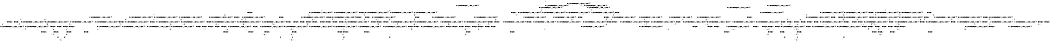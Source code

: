 digraph BCG {
size = "7, 10.5";
center = TRUE;
node [shape = circle];
0 [peripheries = 2];
0 -> 1 [label = "EX !0 !ATOMIC_EXCH_BRANCH (1, +1, TRUE, +0, 2, TRUE) !{0}"];
0 -> 2 [label = "EX !2 !ATOMIC_EXCH_BRANCH (1, +0, FALSE, +0, 1, TRUE) !{0}"];
0 -> 3 [label = "EX !1 !ATOMIC_EXCH_BRANCH (1, +1, TRUE, +0, 2, TRUE) !{0}"];
0 -> 4 [label = "EX !0 !ATOMIC_EXCH_BRANCH (1, +1, TRUE, +0, 2, TRUE) !{0}"];
1 -> 5 [label = "EX !2 !ATOMIC_EXCH_BRANCH (1, +0, FALSE, +0, 1, FALSE) !{0}"];
1 -> 6 [label = "EX !1 !ATOMIC_EXCH_BRANCH (1, +1, TRUE, +0, 2, FALSE) !{0}"];
1 -> 7 [label = "TERMINATE !0"];
2 -> 2 [label = "EX !2 !ATOMIC_EXCH_BRANCH (1, +0, FALSE, +0, 1, TRUE) !{0}"];
2 -> 8 [label = "EX !0 !ATOMIC_EXCH_BRANCH (1, +1, TRUE, +0, 2, TRUE) !{0}"];
2 -> 9 [label = "EX !1 !ATOMIC_EXCH_BRANCH (1, +1, TRUE, +0, 2, TRUE) !{0}"];
2 -> 10 [label = "EX !0 !ATOMIC_EXCH_BRANCH (1, +1, TRUE, +0, 2, TRUE) !{0}"];
3 -> 6 [label = "EX !0 !ATOMIC_EXCH_BRANCH (1, +1, TRUE, +0, 2, FALSE) !{0}"];
3 -> 11 [label = "EX !2 !ATOMIC_EXCH_BRANCH (1, +0, FALSE, +0, 1, FALSE) !{0}"];
3 -> 12 [label = "TERMINATE !1"];
3 -> 13 [label = "EX !0 !ATOMIC_EXCH_BRANCH (1, +1, TRUE, +0, 2, FALSE) !{0}"];
4 -> 14 [label = "EX !2 !ATOMIC_EXCH_BRANCH (1, +0, FALSE, +0, 1, FALSE) !{0}"];
4 -> 13 [label = "EX !1 !ATOMIC_EXCH_BRANCH (1, +1, TRUE, +0, 2, FALSE) !{0}"];
4 -> 15 [label = "TERMINATE !0"];
5 -> 16 [label = "EX !1 !ATOMIC_EXCH_BRANCH (1, +1, TRUE, +0, 2, FALSE) !{0}"];
5 -> 17 [label = "TERMINATE !0"];
5 -> 18 [label = "TERMINATE !2"];
6 -> 19 [label = "EX !2 !ATOMIC_EXCH_BRANCH (1, +0, FALSE, +0, 1, FALSE) !{0}"];
6 -> 20 [label = "TERMINATE !0"];
6 -> 21 [label = "TERMINATE !1"];
7 -> 22 [label = "EX !2 !ATOMIC_EXCH_BRANCH (1, +0, FALSE, +0, 1, FALSE) !{1}"];
7 -> 23 [label = "EX !1 !ATOMIC_EXCH_BRANCH (1, +1, TRUE, +0, 2, FALSE) !{1}"];
7 -> 24 [label = "EX !1 !ATOMIC_EXCH_BRANCH (1, +1, TRUE, +0, 2, FALSE) !{1}"];
8 -> 5 [label = "EX !2 !ATOMIC_EXCH_BRANCH (1, +0, FALSE, +0, 1, FALSE) !{0}"];
8 -> 25 [label = "EX !1 !ATOMIC_EXCH_BRANCH (1, +1, TRUE, +0, 2, FALSE) !{0}"];
8 -> 26 [label = "TERMINATE !0"];
9 -> 11 [label = "EX !2 !ATOMIC_EXCH_BRANCH (1, +0, FALSE, +0, 1, FALSE) !{0}"];
9 -> 25 [label = "EX !0 !ATOMIC_EXCH_BRANCH (1, +1, TRUE, +0, 2, FALSE) !{0}"];
9 -> 27 [label = "TERMINATE !1"];
9 -> 28 [label = "EX !0 !ATOMIC_EXCH_BRANCH (1, +1, TRUE, +0, 2, FALSE) !{0}"];
10 -> 14 [label = "EX !2 !ATOMIC_EXCH_BRANCH (1, +0, FALSE, +0, 1, FALSE) !{0}"];
10 -> 28 [label = "EX !1 !ATOMIC_EXCH_BRANCH (1, +1, TRUE, +0, 2, FALSE) !{0}"];
10 -> 29 [label = "TERMINATE !0"];
11 -> 16 [label = "EX !0 !ATOMIC_EXCH_BRANCH (1, +1, TRUE, +0, 2, FALSE) !{0}"];
11 -> 30 [label = "TERMINATE !2"];
11 -> 31 [label = "TERMINATE !1"];
11 -> 32 [label = "EX !0 !ATOMIC_EXCH_BRANCH (1, +1, TRUE, +0, 2, FALSE) !{0}"];
12 -> 33 [label = "EX !0 !ATOMIC_EXCH_BRANCH (1, +1, TRUE, +0, 2, FALSE) !{0}"];
12 -> 34 [label = "EX !2 !ATOMIC_EXCH_BRANCH (1, +0, FALSE, +0, 1, FALSE) !{0}"];
12 -> 35 [label = "EX !0 !ATOMIC_EXCH_BRANCH (1, +1, TRUE, +0, 2, FALSE) !{0}"];
13 -> 36 [label = "EX !2 !ATOMIC_EXCH_BRANCH (1, +0, FALSE, +0, 1, FALSE) !{0}"];
13 -> 37 [label = "TERMINATE !0"];
13 -> 38 [label = "TERMINATE !1"];
14 -> 32 [label = "EX !1 !ATOMIC_EXCH_BRANCH (1, +1, TRUE, +0, 2, FALSE) !{0}"];
14 -> 39 [label = "TERMINATE !0"];
14 -> 40 [label = "TERMINATE !2"];
15 -> 41 [label = "EX !2 !ATOMIC_EXCH_BRANCH (1, +0, FALSE, +0, 1, FALSE) !{1}"];
15 -> 42 [label = "EX !1 !ATOMIC_EXCH_BRANCH (1, +1, TRUE, +0, 2, FALSE) !{1}"];
16 -> 43 [label = "TERMINATE !0"];
16 -> 44 [label = "TERMINATE !2"];
16 -> 45 [label = "TERMINATE !1"];
17 -> 46 [label = "EX !1 !ATOMIC_EXCH_BRANCH (1, +1, TRUE, +0, 2, FALSE) !{1}"];
17 -> 47 [label = "TERMINATE !2"];
17 -> 48 [label = "EX !1 !ATOMIC_EXCH_BRANCH (1, +1, TRUE, +0, 2, FALSE) !{1}"];
18 -> 49 [label = "EX !1 !ATOMIC_EXCH_BRANCH (1, +1, TRUE, +0, 2, FALSE) !{0}"];
18 -> 50 [label = "TERMINATE !0"];
19 -> 43 [label = "TERMINATE !0"];
19 -> 44 [label = "TERMINATE !2"];
19 -> 45 [label = "TERMINATE !1"];
20 -> 51 [label = "EX !2 !ATOMIC_EXCH_BRANCH (1, +0, FALSE, +0, 1, FALSE) !{1}"];
20 -> 52 [label = "TERMINATE !1"];
21 -> 53 [label = "EX !2 !ATOMIC_EXCH_BRANCH (1, +0, FALSE, +0, 1, FALSE) !{0}"];
21 -> 54 [label = "TERMINATE !0"];
22 -> 46 [label = "EX !1 !ATOMIC_EXCH_BRANCH (1, +1, TRUE, +0, 2, FALSE) !{1}"];
22 -> 47 [label = "TERMINATE !2"];
22 -> 48 [label = "EX !1 !ATOMIC_EXCH_BRANCH (1, +1, TRUE, +0, 2, FALSE) !{1}"];
23 -> 51 [label = "EX !2 !ATOMIC_EXCH_BRANCH (1, +0, FALSE, +0, 1, FALSE) !{1}"];
23 -> 52 [label = "TERMINATE !1"];
24 -> 55 [label = "EX !2 !ATOMIC_EXCH_BRANCH (1, +0, FALSE, +0, 1, FALSE) !{1}"];
24 -> 56 [label = "TERMINATE !1"];
25 -> 19 [label = "EX !2 !ATOMIC_EXCH_BRANCH (1, +0, FALSE, +0, 1, FALSE) !{0}"];
25 -> 57 [label = "TERMINATE !0"];
25 -> 58 [label = "TERMINATE !1"];
26 -> 22 [label = "EX !2 !ATOMIC_EXCH_BRANCH (1, +0, FALSE, +0, 1, FALSE) !{1}"];
26 -> 59 [label = "EX !1 !ATOMIC_EXCH_BRANCH (1, +1, TRUE, +0, 2, FALSE) !{1}"];
26 -> 60 [label = "EX !1 !ATOMIC_EXCH_BRANCH (1, +1, TRUE, +0, 2, FALSE) !{1}"];
27 -> 34 [label = "EX !2 !ATOMIC_EXCH_BRANCH (1, +0, FALSE, +0, 1, FALSE) !{0}"];
27 -> 61 [label = "EX !0 !ATOMIC_EXCH_BRANCH (1, +1, TRUE, +0, 2, FALSE) !{0}"];
27 -> 62 [label = "EX !0 !ATOMIC_EXCH_BRANCH (1, +1, TRUE, +0, 2, FALSE) !{0}"];
28 -> 36 [label = "EX !2 !ATOMIC_EXCH_BRANCH (1, +0, FALSE, +0, 1, FALSE) !{0}"];
28 -> 63 [label = "TERMINATE !0"];
28 -> 64 [label = "TERMINATE !1"];
29 -> 41 [label = "EX !2 !ATOMIC_EXCH_BRANCH (1, +0, FALSE, +0, 1, FALSE) !{1}"];
29 -> 65 [label = "EX !1 !ATOMIC_EXCH_BRANCH (1, +1, TRUE, +0, 2, FALSE) !{1}"];
30 -> 49 [label = "EX !0 !ATOMIC_EXCH_BRANCH (1, +1, TRUE, +0, 2, FALSE) !{0}"];
30 -> 66 [label = "TERMINATE !1"];
30 -> 67 [label = "EX !0 !ATOMIC_EXCH_BRANCH (1, +1, TRUE, +0, 2, FALSE) !{0}"];
31 -> 68 [label = "EX !0 !ATOMIC_EXCH_BRANCH (1, +1, TRUE, +0, 2, FALSE) !{0}"];
31 -> 66 [label = "TERMINATE !2"];
31 -> 69 [label = "EX !0 !ATOMIC_EXCH_BRANCH (1, +1, TRUE, +0, 2, FALSE) !{0}"];
32 -> 70 [label = "TERMINATE !0"];
32 -> 71 [label = "TERMINATE !2"];
32 -> 72 [label = "TERMINATE !1"];
33 -> 53 [label = "EX !2 !ATOMIC_EXCH_BRANCH (1, +0, FALSE, +0, 1, FALSE) !{0}"];
33 -> 54 [label = "TERMINATE !0"];
34 -> 68 [label = "EX !0 !ATOMIC_EXCH_BRANCH (1, +1, TRUE, +0, 2, FALSE) !{0}"];
34 -> 66 [label = "TERMINATE !2"];
34 -> 69 [label = "EX !0 !ATOMIC_EXCH_BRANCH (1, +1, TRUE, +0, 2, FALSE) !{0}"];
35 -> 73 [label = "EX !2 !ATOMIC_EXCH_BRANCH (1, +0, FALSE, +0, 1, FALSE) !{0}"];
35 -> 74 [label = "TERMINATE !0"];
36 -> 70 [label = "TERMINATE !0"];
36 -> 71 [label = "TERMINATE !2"];
36 -> 72 [label = "TERMINATE !1"];
37 -> 75 [label = "EX !2 !ATOMIC_EXCH_BRANCH (1, +0, FALSE, +0, 1, FALSE) !{1}"];
37 -> 76 [label = "TERMINATE !1"];
38 -> 73 [label = "EX !2 !ATOMIC_EXCH_BRANCH (1, +0, FALSE, +0, 1, FALSE) !{0}"];
38 -> 74 [label = "TERMINATE !0"];
39 -> 77 [label = "EX !1 !ATOMIC_EXCH_BRANCH (1, +1, TRUE, +0, 2, FALSE) !{1}"];
39 -> 78 [label = "TERMINATE !2"];
40 -> 67 [label = "EX !1 !ATOMIC_EXCH_BRANCH (1, +1, TRUE, +0, 2, FALSE) !{0}"];
40 -> 79 [label = "TERMINATE !0"];
41 -> 77 [label = "EX !1 !ATOMIC_EXCH_BRANCH (1, +1, TRUE, +0, 2, FALSE) !{1}"];
41 -> 78 [label = "TERMINATE !2"];
42 -> 75 [label = "EX !2 !ATOMIC_EXCH_BRANCH (1, +0, FALSE, +0, 1, FALSE) !{1}"];
42 -> 76 [label = "TERMINATE !1"];
43 -> 80 [label = "TERMINATE !2"];
43 -> 81 [label = "TERMINATE !1"];
44 -> 82 [label = "TERMINATE !0"];
44 -> 83 [label = "TERMINATE !1"];
45 -> 84 [label = "TERMINATE !0"];
45 -> 83 [label = "TERMINATE !2"];
46 -> 80 [label = "TERMINATE !2"];
46 -> 81 [label = "TERMINATE !1"];
47 -> 85 [label = "EX !1 !ATOMIC_EXCH_BRANCH (1, +1, TRUE, +0, 2, FALSE) !{1}"];
47 -> 86 [label = "EX !1 !ATOMIC_EXCH_BRANCH (1, +1, TRUE, +0, 2, FALSE) !{1}"];
48 -> 87 [label = "TERMINATE !2"];
48 -> 88 [label = "TERMINATE !1"];
49 -> 82 [label = "TERMINATE !0"];
49 -> 83 [label = "TERMINATE !1"];
50 -> 85 [label = "EX !1 !ATOMIC_EXCH_BRANCH (1, +1, TRUE, +0, 2, FALSE) !{1}"];
50 -> 86 [label = "EX !1 !ATOMIC_EXCH_BRANCH (1, +1, TRUE, +0, 2, FALSE) !{1}"];
51 -> 80 [label = "TERMINATE !2"];
51 -> 81 [label = "TERMINATE !1"];
52 -> 89 [label = "EX !2 !ATOMIC_EXCH_BRANCH (1, +0, FALSE, +0, 1, FALSE) !{2}"];
52 -> 90 [label = "EX !2 !ATOMIC_EXCH_BRANCH (1, +0, FALSE, +0, 1, FALSE) !{2}"];
53 -> 84 [label = "TERMINATE !0"];
53 -> 83 [label = "TERMINATE !2"];
54 -> 89 [label = "EX !2 !ATOMIC_EXCH_BRANCH (1, +0, FALSE, +0, 1, FALSE) !{2}"];
54 -> 90 [label = "EX !2 !ATOMIC_EXCH_BRANCH (1, +0, FALSE, +0, 1, FALSE) !{2}"];
55 -> 87 [label = "TERMINATE !2"];
55 -> 88 [label = "TERMINATE !1"];
56 -> 91 [label = "EX !2 !ATOMIC_EXCH_BRANCH (1, +0, FALSE, +0, 1, FALSE) !{2}"];
57 -> 51 [label = "EX !2 !ATOMIC_EXCH_BRANCH (1, +0, FALSE, +0, 1, FALSE) !{1}"];
57 -> 92 [label = "TERMINATE !1"];
58 -> 53 [label = "EX !2 !ATOMIC_EXCH_BRANCH (1, +0, FALSE, +0, 1, FALSE) !{0}"];
58 -> 93 [label = "TERMINATE !0"];
59 -> 51 [label = "EX !2 !ATOMIC_EXCH_BRANCH (1, +0, FALSE, +0, 1, FALSE) !{1}"];
59 -> 92 [label = "TERMINATE !1"];
60 -> 55 [label = "EX !2 !ATOMIC_EXCH_BRANCH (1, +0, FALSE, +0, 1, FALSE) !{1}"];
60 -> 94 [label = "TERMINATE !1"];
61 -> 53 [label = "EX !2 !ATOMIC_EXCH_BRANCH (1, +0, FALSE, +0, 1, FALSE) !{0}"];
61 -> 93 [label = "TERMINATE !0"];
62 -> 73 [label = "EX !2 !ATOMIC_EXCH_BRANCH (1, +0, FALSE, +0, 1, FALSE) !{0}"];
62 -> 95 [label = "TERMINATE !0"];
63 -> 75 [label = "EX !2 !ATOMIC_EXCH_BRANCH (1, +0, FALSE, +0, 1, FALSE) !{1}"];
63 -> 96 [label = "TERMINATE !1"];
64 -> 73 [label = "EX !2 !ATOMIC_EXCH_BRANCH (1, +0, FALSE, +0, 1, FALSE) !{0}"];
64 -> 95 [label = "TERMINATE !0"];
65 -> 75 [label = "EX !2 !ATOMIC_EXCH_BRANCH (1, +0, FALSE, +0, 1, FALSE) !{1}"];
65 -> 96 [label = "TERMINATE !1"];
66 -> 97 [label = "EX !0 !ATOMIC_EXCH_BRANCH (1, +1, TRUE, +0, 2, FALSE) !{0}"];
66 -> 98 [label = "EX !0 !ATOMIC_EXCH_BRANCH (1, +1, TRUE, +0, 2, FALSE) !{0}"];
67 -> 99 [label = "TERMINATE !0"];
67 -> 100 [label = "TERMINATE !1"];
68 -> 84 [label = "TERMINATE !0"];
68 -> 83 [label = "TERMINATE !2"];
69 -> 101 [label = "TERMINATE !0"];
69 -> 100 [label = "TERMINATE !2"];
70 -> 102 [label = "TERMINATE !2"];
70 -> 103 [label = "TERMINATE !1"];
71 -> 99 [label = "TERMINATE !0"];
71 -> 100 [label = "TERMINATE !1"];
72 -> 101 [label = "TERMINATE !0"];
72 -> 100 [label = "TERMINATE !2"];
73 -> 101 [label = "TERMINATE !0"];
73 -> 100 [label = "TERMINATE !2"];
74 -> 104 [label = "EX !2 !ATOMIC_EXCH_BRANCH (1, +0, FALSE, +0, 1, FALSE) !{2}"];
75 -> 102 [label = "TERMINATE !2"];
75 -> 103 [label = "TERMINATE !1"];
76 -> 104 [label = "EX !2 !ATOMIC_EXCH_BRANCH (1, +0, FALSE, +0, 1, FALSE) !{2}"];
77 -> 102 [label = "TERMINATE !2"];
77 -> 103 [label = "TERMINATE !1"];
78 -> 105 [label = "EX !1 !ATOMIC_EXCH_BRANCH (1, +1, TRUE, +0, 2, FALSE) !{1}"];
79 -> 105 [label = "EX !1 !ATOMIC_EXCH_BRANCH (1, +1, TRUE, +0, 2, FALSE) !{1}"];
80 -> 106 [label = "TERMINATE !1"];
81 -> 107 [label = "TERMINATE !2"];
82 -> 106 [label = "TERMINATE !1"];
83 -> 108 [label = "TERMINATE !0"];
84 -> 107 [label = "TERMINATE !2"];
85 -> 106 [label = "TERMINATE !1"];
86 -> 109 [label = "TERMINATE !1"];
87 -> 109 [label = "TERMINATE !1"];
88 -> 110 [label = "TERMINATE !2"];
89 -> 107 [label = "TERMINATE !2"];
90 -> 111 [label = "TERMINATE !2"];
91 -> 110 [label = "TERMINATE !2"];
92 -> 89 [label = "EX !2 !ATOMIC_EXCH_BRANCH (1, +0, FALSE, +0, 1, FALSE) !{2}"];
92 -> 90 [label = "EX !2 !ATOMIC_EXCH_BRANCH (1, +0, FALSE, +0, 1, FALSE) !{2}"];
93 -> 89 [label = "EX !2 !ATOMIC_EXCH_BRANCH (1, +0, FALSE, +0, 1, FALSE) !{2}"];
93 -> 90 [label = "EX !2 !ATOMIC_EXCH_BRANCH (1, +0, FALSE, +0, 1, FALSE) !{2}"];
94 -> 91 [label = "EX !2 !ATOMIC_EXCH_BRANCH (1, +0, FALSE, +0, 1, FALSE) !{2}"];
95 -> 104 [label = "EX !2 !ATOMIC_EXCH_BRANCH (1, +0, FALSE, +0, 1, FALSE) !{2}"];
96 -> 104 [label = "EX !2 !ATOMIC_EXCH_BRANCH (1, +0, FALSE, +0, 1, FALSE) !{2}"];
97 -> 108 [label = "TERMINATE !0"];
98 -> 112 [label = "TERMINATE !0"];
99 -> 113 [label = "TERMINATE !1"];
100 -> 112 [label = "TERMINATE !0"];
101 -> 114 [label = "TERMINATE !2"];
102 -> 113 [label = "TERMINATE !1"];
103 -> 114 [label = "TERMINATE !2"];
104 -> 114 [label = "TERMINATE !2"];
105 -> 113 [label = "TERMINATE !1"];
106 -> 115 [label = "exit"];
107 -> 115 [label = "exit"];
108 -> 115 [label = "exit"];
109 -> 116 [label = "exit"];
110 -> 116 [label = "exit"];
111 -> 117 [label = "exit"];
112 -> 118 [label = "exit"];
113 -> 118 [label = "exit"];
114 -> 118 [label = "exit"];
}

